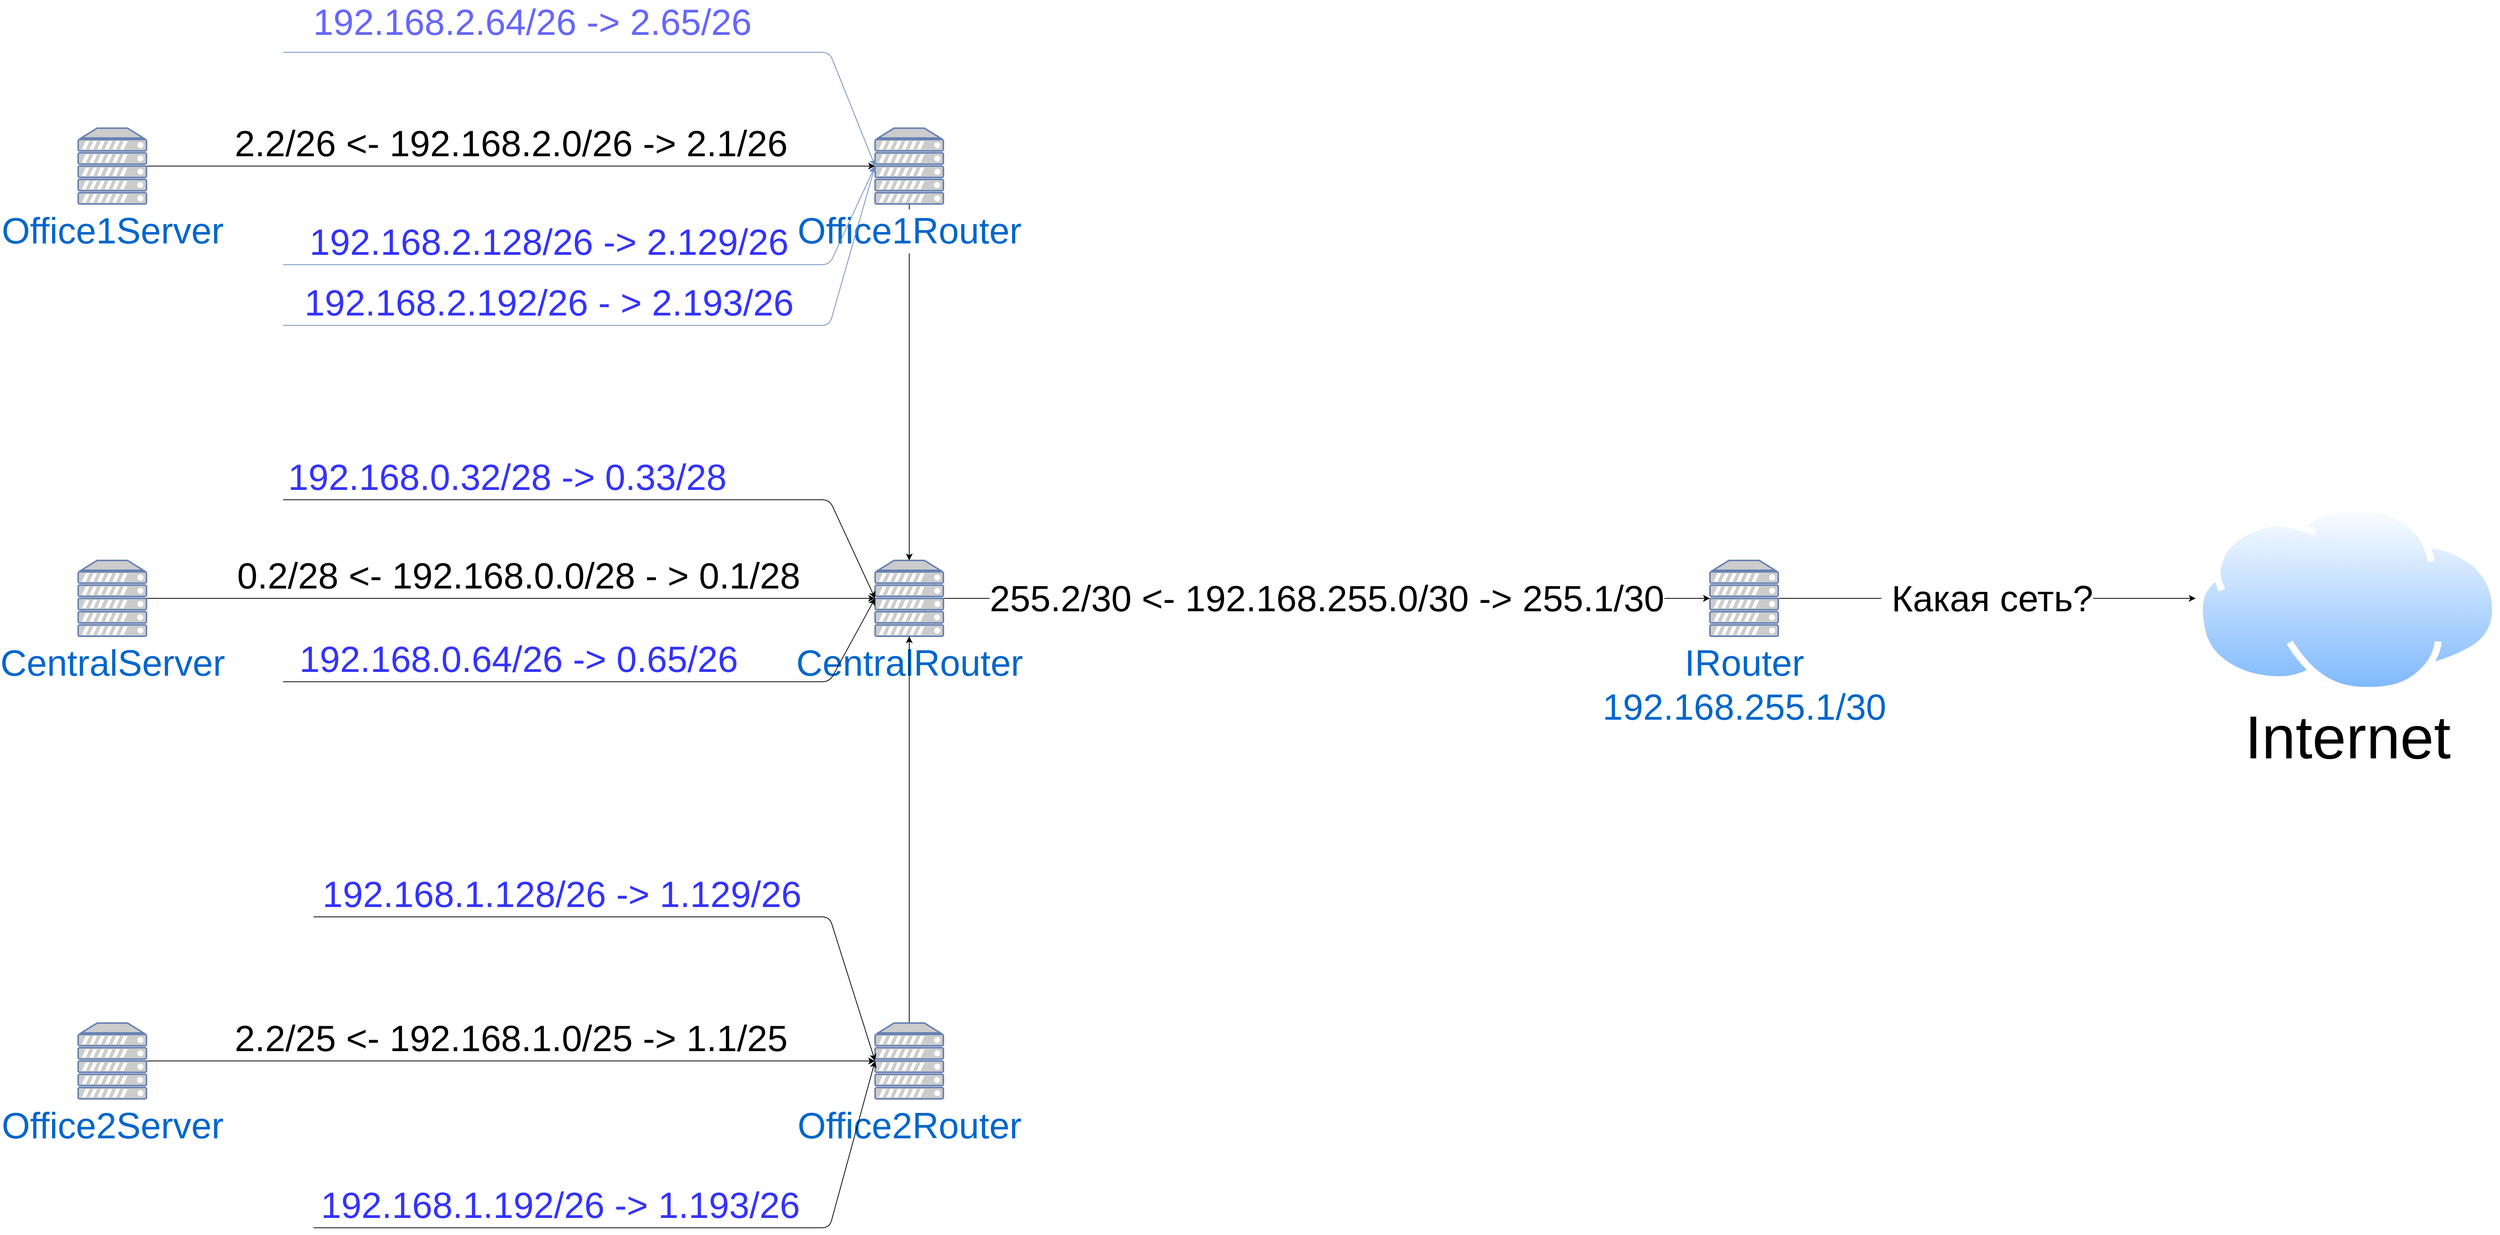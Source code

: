<mxfile version="12.1.3" type="device" pages="1"><diagram name="Page-1" id="d66fe2ae-3e9f-cf2f-6d29-e24063ad5d60"><mxGraphModel dx="6855" dy="1783" grid="1" gridSize="10" guides="1" tooltips="1" connect="1" arrows="1" fold="1" page="1" pageScale="1" pageWidth="1100" pageHeight="850" background="#ffffff" math="0" shadow="0"><root><mxCell id="0"/><mxCell id="1" parent="0"/><mxCell id="GNllku7tNYGmGwUzNw3Q-3" value="&lt;font style=&quot;font-size: 80px&quot;&gt;Internet&lt;/font&gt;" style="aspect=fixed;perimeter=ellipsePerimeter;html=1;align=center;shadow=0;dashed=0;spacingTop=3;image;image=img/lib/active_directory/internet_cloud.svg;" vertex="1" parent="1"><mxGeometry x="600" y="714" width="400" height="252" as="geometry"/></mxCell><mxCell id="GNllku7tNYGmGwUzNw3Q-21" value="&amp;nbsp;Какая сеть?" style="edgeStyle=orthogonalEdgeStyle;rounded=0;orthogonalLoop=1;jettySize=auto;html=1;fontSize=48;" edge="1" parent="1" source="GNllku7tNYGmGwUzNw3Q-4" target="GNllku7tNYGmGwUzNw3Q-3"><mxGeometry relative="1" as="geometry"/></mxCell><mxCell id="GNllku7tNYGmGwUzNw3Q-4" value="IRouter&lt;br&gt;192.168.255.1/30" style="fontColor=#0066CC;verticalAlign=top;verticalLabelPosition=bottom;labelPosition=center;align=center;html=1;fillColor=#CCCCCC;strokeColor=#6881B3;gradientColor=none;gradientDirection=north;strokeWidth=2;shape=mxgraph.networks.server;rounded=1;shadow=0;comic=0;labelBackgroundColor=#ffffff;fontSize=48;" vertex="1" parent="1"><mxGeometry x="-40" y="790" width="90" height="100" as="geometry"/></mxCell><mxCell id="GNllku7tNYGmGwUzNw3Q-20" value="255.2/30 &amp;lt;- 192.168.255.0/30 -&amp;gt; 255.1/30" style="edgeStyle=orthogonalEdgeStyle;rounded=0;orthogonalLoop=1;jettySize=auto;html=1;entryX=0;entryY=0.5;entryDx=0;entryDy=0;entryPerimeter=0;fontSize=48;" edge="1" parent="1" source="GNllku7tNYGmGwUzNw3Q-5" target="GNllku7tNYGmGwUzNw3Q-4"><mxGeometry relative="1" as="geometry"/></mxCell><mxCell id="GNllku7tNYGmGwUzNw3Q-5" value="CentralRouter" style="fontColor=#0066CC;verticalAlign=top;verticalLabelPosition=bottom;labelPosition=center;align=center;html=1;fillColor=#CCCCCC;strokeColor=#6881B3;gradientColor=none;gradientDirection=north;strokeWidth=2;shape=mxgraph.networks.server;rounded=1;shadow=0;comic=0;labelBackgroundColor=#ffffff;fontSize=48;" vertex="1" parent="1"><mxGeometry x="-1140" y="790" width="90" height="100" as="geometry"/></mxCell><mxCell id="GNllku7tNYGmGwUzNw3Q-29" style="edgeStyle=orthogonalEdgeStyle;rounded=0;orthogonalLoop=1;jettySize=auto;html=1;entryX=0.5;entryY=0;entryDx=0;entryDy=0;entryPerimeter=0;fontSize=48;" edge="1" parent="1" source="GNllku7tNYGmGwUzNw3Q-6" target="GNllku7tNYGmGwUzNw3Q-5"><mxGeometry relative="1" as="geometry"/></mxCell><mxCell id="GNllku7tNYGmGwUzNw3Q-6" value="Office1Router" style="fontColor=#0066CC;verticalAlign=top;verticalLabelPosition=bottom;labelPosition=center;align=center;html=1;fillColor=#CCCCCC;strokeColor=#6881B3;gradientColor=none;gradientDirection=north;strokeWidth=2;shape=mxgraph.networks.server;rounded=1;shadow=0;comic=0;labelBackgroundColor=#ffffff;fontSize=48;" vertex="1" parent="1"><mxGeometry x="-1140" y="220" width="90" height="100" as="geometry"/></mxCell><mxCell id="GNllku7tNYGmGwUzNw3Q-28" style="edgeStyle=orthogonalEdgeStyle;rounded=0;orthogonalLoop=1;jettySize=auto;html=1;fontSize=48;" edge="1" parent="1" source="GNllku7tNYGmGwUzNw3Q-7" target="GNllku7tNYGmGwUzNw3Q-5"><mxGeometry relative="1" as="geometry"/></mxCell><mxCell id="GNllku7tNYGmGwUzNw3Q-7" value="Office2Router" style="fontColor=#0066CC;verticalAlign=top;verticalLabelPosition=bottom;labelPosition=center;align=center;html=1;fillColor=#CCCCCC;strokeColor=#6881B3;gradientColor=none;gradientDirection=north;strokeWidth=2;shape=mxgraph.networks.server;rounded=1;shadow=0;comic=0;labelBackgroundColor=#ffffff;fontSize=48;" vertex="1" parent="1"><mxGeometry x="-1140" y="1400" width="90" height="100" as="geometry"/></mxCell><mxCell id="GNllku7tNYGmGwUzNw3Q-22" value="0.2/28 &amp;lt;- 192.168.0.0/28 - &amp;gt; 0.1/28" style="edgeStyle=orthogonalEdgeStyle;rounded=0;orthogonalLoop=1;jettySize=auto;html=1;entryX=0;entryY=0.5;entryDx=0;entryDy=0;entryPerimeter=0;fontSize=48;" edge="1" parent="1" source="GNllku7tNYGmGwUzNw3Q-14" target="GNllku7tNYGmGwUzNw3Q-5"><mxGeometry x="0.021" y="30" relative="1" as="geometry"><mxPoint as="offset"/></mxGeometry></mxCell><mxCell id="GNllku7tNYGmGwUzNw3Q-14" value="CentralServer" style="fontColor=#0066CC;verticalAlign=top;verticalLabelPosition=bottom;labelPosition=center;align=center;html=1;fillColor=#CCCCCC;strokeColor=#6881B3;gradientColor=none;gradientDirection=north;strokeWidth=2;shape=mxgraph.networks.server;rounded=1;shadow=0;comic=0;labelBackgroundColor=#ffffff;fontSize=48;" vertex="1" parent="1"><mxGeometry x="-2190" y="790" width="90" height="100" as="geometry"/></mxCell><mxCell id="GNllku7tNYGmGwUzNw3Q-24" value="2.2/26 &amp;lt;- 192.168.2.0/26 -&amp;gt; 2.1/26" style="edgeStyle=orthogonalEdgeStyle;rounded=0;orthogonalLoop=1;jettySize=auto;html=1;entryX=0;entryY=0.5;entryDx=0;entryDy=0;entryPerimeter=0;fontSize=48;" edge="1" parent="1" source="GNllku7tNYGmGwUzNw3Q-15" target="GNllku7tNYGmGwUzNw3Q-6"><mxGeometry x="0.0" y="30" relative="1" as="geometry"><mxPoint as="offset"/></mxGeometry></mxCell><mxCell id="GNllku7tNYGmGwUzNw3Q-15" value="Office1Server" style="fontColor=#0066CC;verticalAlign=top;verticalLabelPosition=bottom;labelPosition=center;align=center;html=1;fillColor=#CCCCCC;strokeColor=#6881B3;gradientColor=none;gradientDirection=north;strokeWidth=2;shape=mxgraph.networks.server;rounded=1;shadow=0;comic=0;labelBackgroundColor=#ffffff;fontSize=48;" vertex="1" parent="1"><mxGeometry x="-2190" y="220" width="90" height="100" as="geometry"/></mxCell><mxCell id="GNllku7tNYGmGwUzNw3Q-25" value="2.2/25 &amp;lt;- 192.168.1.0/25 -&amp;gt; 1.1/25" style="edgeStyle=orthogonalEdgeStyle;rounded=0;orthogonalLoop=1;jettySize=auto;html=1;entryX=0;entryY=0.5;entryDx=0;entryDy=0;entryPerimeter=0;fontSize=48;" edge="1" parent="1" source="GNllku7tNYGmGwUzNw3Q-18" target="GNllku7tNYGmGwUzNw3Q-7"><mxGeometry y="30" relative="1" as="geometry"><mxPoint as="offset"/></mxGeometry></mxCell><mxCell id="GNllku7tNYGmGwUzNw3Q-18" value="Office2Server" style="fontColor=#0066CC;verticalAlign=top;verticalLabelPosition=bottom;labelPosition=center;align=center;html=1;fillColor=#CCCCCC;strokeColor=#6881B3;gradientColor=none;gradientDirection=north;strokeWidth=2;shape=mxgraph.networks.server;rounded=1;shadow=0;comic=0;labelBackgroundColor=#ffffff;fontSize=48;" vertex="1" parent="1"><mxGeometry x="-2190" y="1400" width="90" height="100" as="geometry"/></mxCell><mxCell id="GNllku7tNYGmGwUzNw3Q-19" style="edgeStyle=orthogonalEdgeStyle;rounded=0;orthogonalLoop=1;jettySize=auto;html=1;exitX=0.5;exitY=1;exitDx=0;exitDy=0;exitPerimeter=0;fontSize=48;" edge="1" parent="1" source="GNllku7tNYGmGwUzNw3Q-5" target="GNllku7tNYGmGwUzNw3Q-5"><mxGeometry relative="1" as="geometry"/></mxCell><mxCell id="GNllku7tNYGmGwUzNw3Q-26" value="192.168.1.192/26 -&amp;gt; 1.193/26" style="endArrow=classic;html=1;fontSize=48;entryX=0;entryY=0.5;entryDx=0;entryDy=0;entryPerimeter=0;fontColor=#3333FF;" edge="1" parent="1" target="GNllku7tNYGmGwUzNw3Q-7"><mxGeometry x="-0.285" y="30" width="50" height="50" relative="1" as="geometry"><mxPoint x="-1880" y="1670" as="sourcePoint"/><mxPoint x="-2120" y="1580" as="targetPoint"/><Array as="points"><mxPoint x="-1200" y="1670"/></Array><mxPoint as="offset"/></mxGeometry></mxCell><mxCell id="GNllku7tNYGmGwUzNw3Q-27" value="192.168.1.128/26 -&amp;gt; 1.129/26" style="endArrow=classic;html=1;fontSize=48;entryX=0;entryY=0.5;entryDx=0;entryDy=0;entryPerimeter=0;fontColor=#3333FF;" edge="1" parent="1" target="GNllku7tNYGmGwUzNw3Q-7"><mxGeometry x="-0.256" y="30" width="50" height="50" relative="1" as="geometry"><mxPoint x="-1880" y="1260" as="sourcePoint"/><mxPoint x="-1570" y="1240" as="targetPoint"/><Array as="points"><mxPoint x="-1200" y="1260"/></Array><mxPoint as="offset"/></mxGeometry></mxCell><mxCell id="GNllku7tNYGmGwUzNw3Q-30" value="192.168.2.64/26 -&amp;gt; 2.65/26" style="endArrow=classic;html=1;fontSize=48;fillColor=#dae8fc;strokeColor=#6c8ebf;fontColor=#6666FF;" edge="1" parent="1"><mxGeometry x="-0.256" y="40" width="50" height="50" relative="1" as="geometry"><mxPoint x="-1920" y="120" as="sourcePoint"/><mxPoint x="-1140" y="270" as="targetPoint"/><Array as="points"><mxPoint x="-1200" y="120"/></Array><mxPoint as="offset"/></mxGeometry></mxCell><mxCell id="GNllku7tNYGmGwUzNw3Q-31" value="192.168.2.128/26 -&amp;gt; 2.129/26" style="endArrow=classic;html=1;fontSize=48;entryX=0;entryY=0.5;entryDx=0;entryDy=0;entryPerimeter=0;fillColor=#dae8fc;strokeColor=#6c8ebf;fontColor=#3333FF;" edge="1" parent="1" target="GNllku7tNYGmGwUzNw3Q-6"><mxGeometry x="0.668" y="371" width="50" height="50" relative="1" as="geometry"><mxPoint x="-1920" y="400" as="sourcePoint"/><mxPoint x="-1640" y="470" as="targetPoint"/><Array as="points"><mxPoint x="-1200" y="400"/></Array><mxPoint x="-33" y="125" as="offset"/></mxGeometry></mxCell><mxCell id="GNllku7tNYGmGwUzNw3Q-32" value="&lt;span style=&quot;&quot;&gt;192.168.0.32/28 -&amp;gt; 0.33/28&lt;/span&gt;" style="endArrow=classic;html=1;fontSize=48;fontColor=#3333FF;entryX=0;entryY=0.5;entryDx=0;entryDy=0;entryPerimeter=0;" edge="1" parent="1" target="GNllku7tNYGmGwUzNw3Q-5"><mxGeometry x="-0.318" y="30" width="50" height="50" relative="1" as="geometry"><mxPoint x="-1920" y="710" as="sourcePoint"/><mxPoint x="-1090" y="790" as="targetPoint"/><Array as="points"><mxPoint x="-1200" y="710"/></Array><mxPoint as="offset"/></mxGeometry></mxCell><mxCell id="GNllku7tNYGmGwUzNw3Q-33" value="&lt;span style=&quot;&quot;&gt;192.168.0.64/26 -&amp;gt; 0.65/26&lt;/span&gt;" style="endArrow=classic;html=1;fontSize=48;fontColor=#3333FF;entryX=0;entryY=0.5;entryDx=0;entryDy=0;entryPerimeter=0;" edge="1" parent="1" target="GNllku7tNYGmGwUzNw3Q-5"><mxGeometry x="0.704" y="411" width="50" height="50" relative="1" as="geometry"><mxPoint x="-1920" y="950" as="sourcePoint"/><mxPoint x="-1150" y="850" as="targetPoint"/><Array as="points"><mxPoint x="-1200" y="950"/></Array><mxPoint x="-49" y="167" as="offset"/></mxGeometry></mxCell><mxCell id="GNllku7tNYGmGwUzNw3Q-35" value="192.168.2.192/26 - &amp;gt; 2.193/26" style="endArrow=classic;html=1;fontSize=48;entryX=0;entryY=0.5;entryDx=0;entryDy=0;entryPerimeter=0;fillColor=#dae8fc;strokeColor=#6c8ebf;fontColor=#3333FF;" edge="1" parent="1" target="GNllku7tNYGmGwUzNw3Q-6"><mxGeometry x="-0.254" y="30" width="50" height="50" relative="1" as="geometry"><mxPoint x="-1920" y="480" as="sourcePoint"/><mxPoint x="-1720" y="470" as="targetPoint"/><Array as="points"><mxPoint x="-1200" y="480"/></Array><mxPoint as="offset"/></mxGeometry></mxCell></root></mxGraphModel></diagram></mxfile>